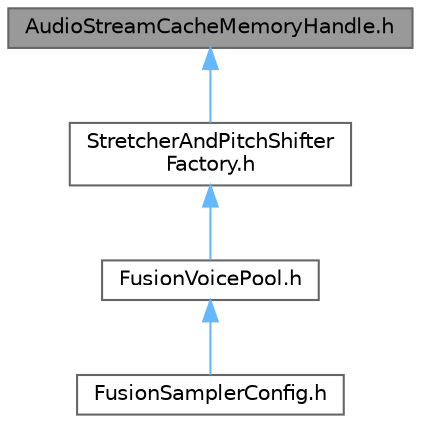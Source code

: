 digraph "AudioStreamCacheMemoryHandle.h"
{
 // INTERACTIVE_SVG=YES
 // LATEX_PDF_SIZE
  bgcolor="transparent";
  edge [fontname=Helvetica,fontsize=10,labelfontname=Helvetica,labelfontsize=10];
  node [fontname=Helvetica,fontsize=10,shape=box,height=0.2,width=0.4];
  Node1 [id="Node000001",label="AudioStreamCacheMemoryHandle.h",height=0.2,width=0.4,color="gray40", fillcolor="grey60", style="filled", fontcolor="black",tooltip=" "];
  Node1 -> Node2 [id="edge1_Node000001_Node000002",dir="back",color="steelblue1",style="solid",tooltip=" "];
  Node2 [id="Node000002",label="StretcherAndPitchShifter\lFactory.h",height=0.2,width=0.4,color="grey40", fillcolor="white", style="filled",URL="$d1/dda/StretcherAndPitchShifterFactory_8h.html",tooltip=" "];
  Node2 -> Node3 [id="edge2_Node000002_Node000003",dir="back",color="steelblue1",style="solid",tooltip=" "];
  Node3 [id="Node000003",label="FusionVoicePool.h",height=0.2,width=0.4,color="grey40", fillcolor="white", style="filled",URL="$df/db6/FusionVoicePool_8h.html",tooltip=" "];
  Node3 -> Node4 [id="edge3_Node000003_Node000004",dir="back",color="steelblue1",style="solid",tooltip=" "];
  Node4 [id="Node000004",label="FusionSamplerConfig.h",height=0.2,width=0.4,color="grey40", fillcolor="white", style="filled",URL="$dd/dde/FusionSamplerConfig_8h.html",tooltip=" "];
}
